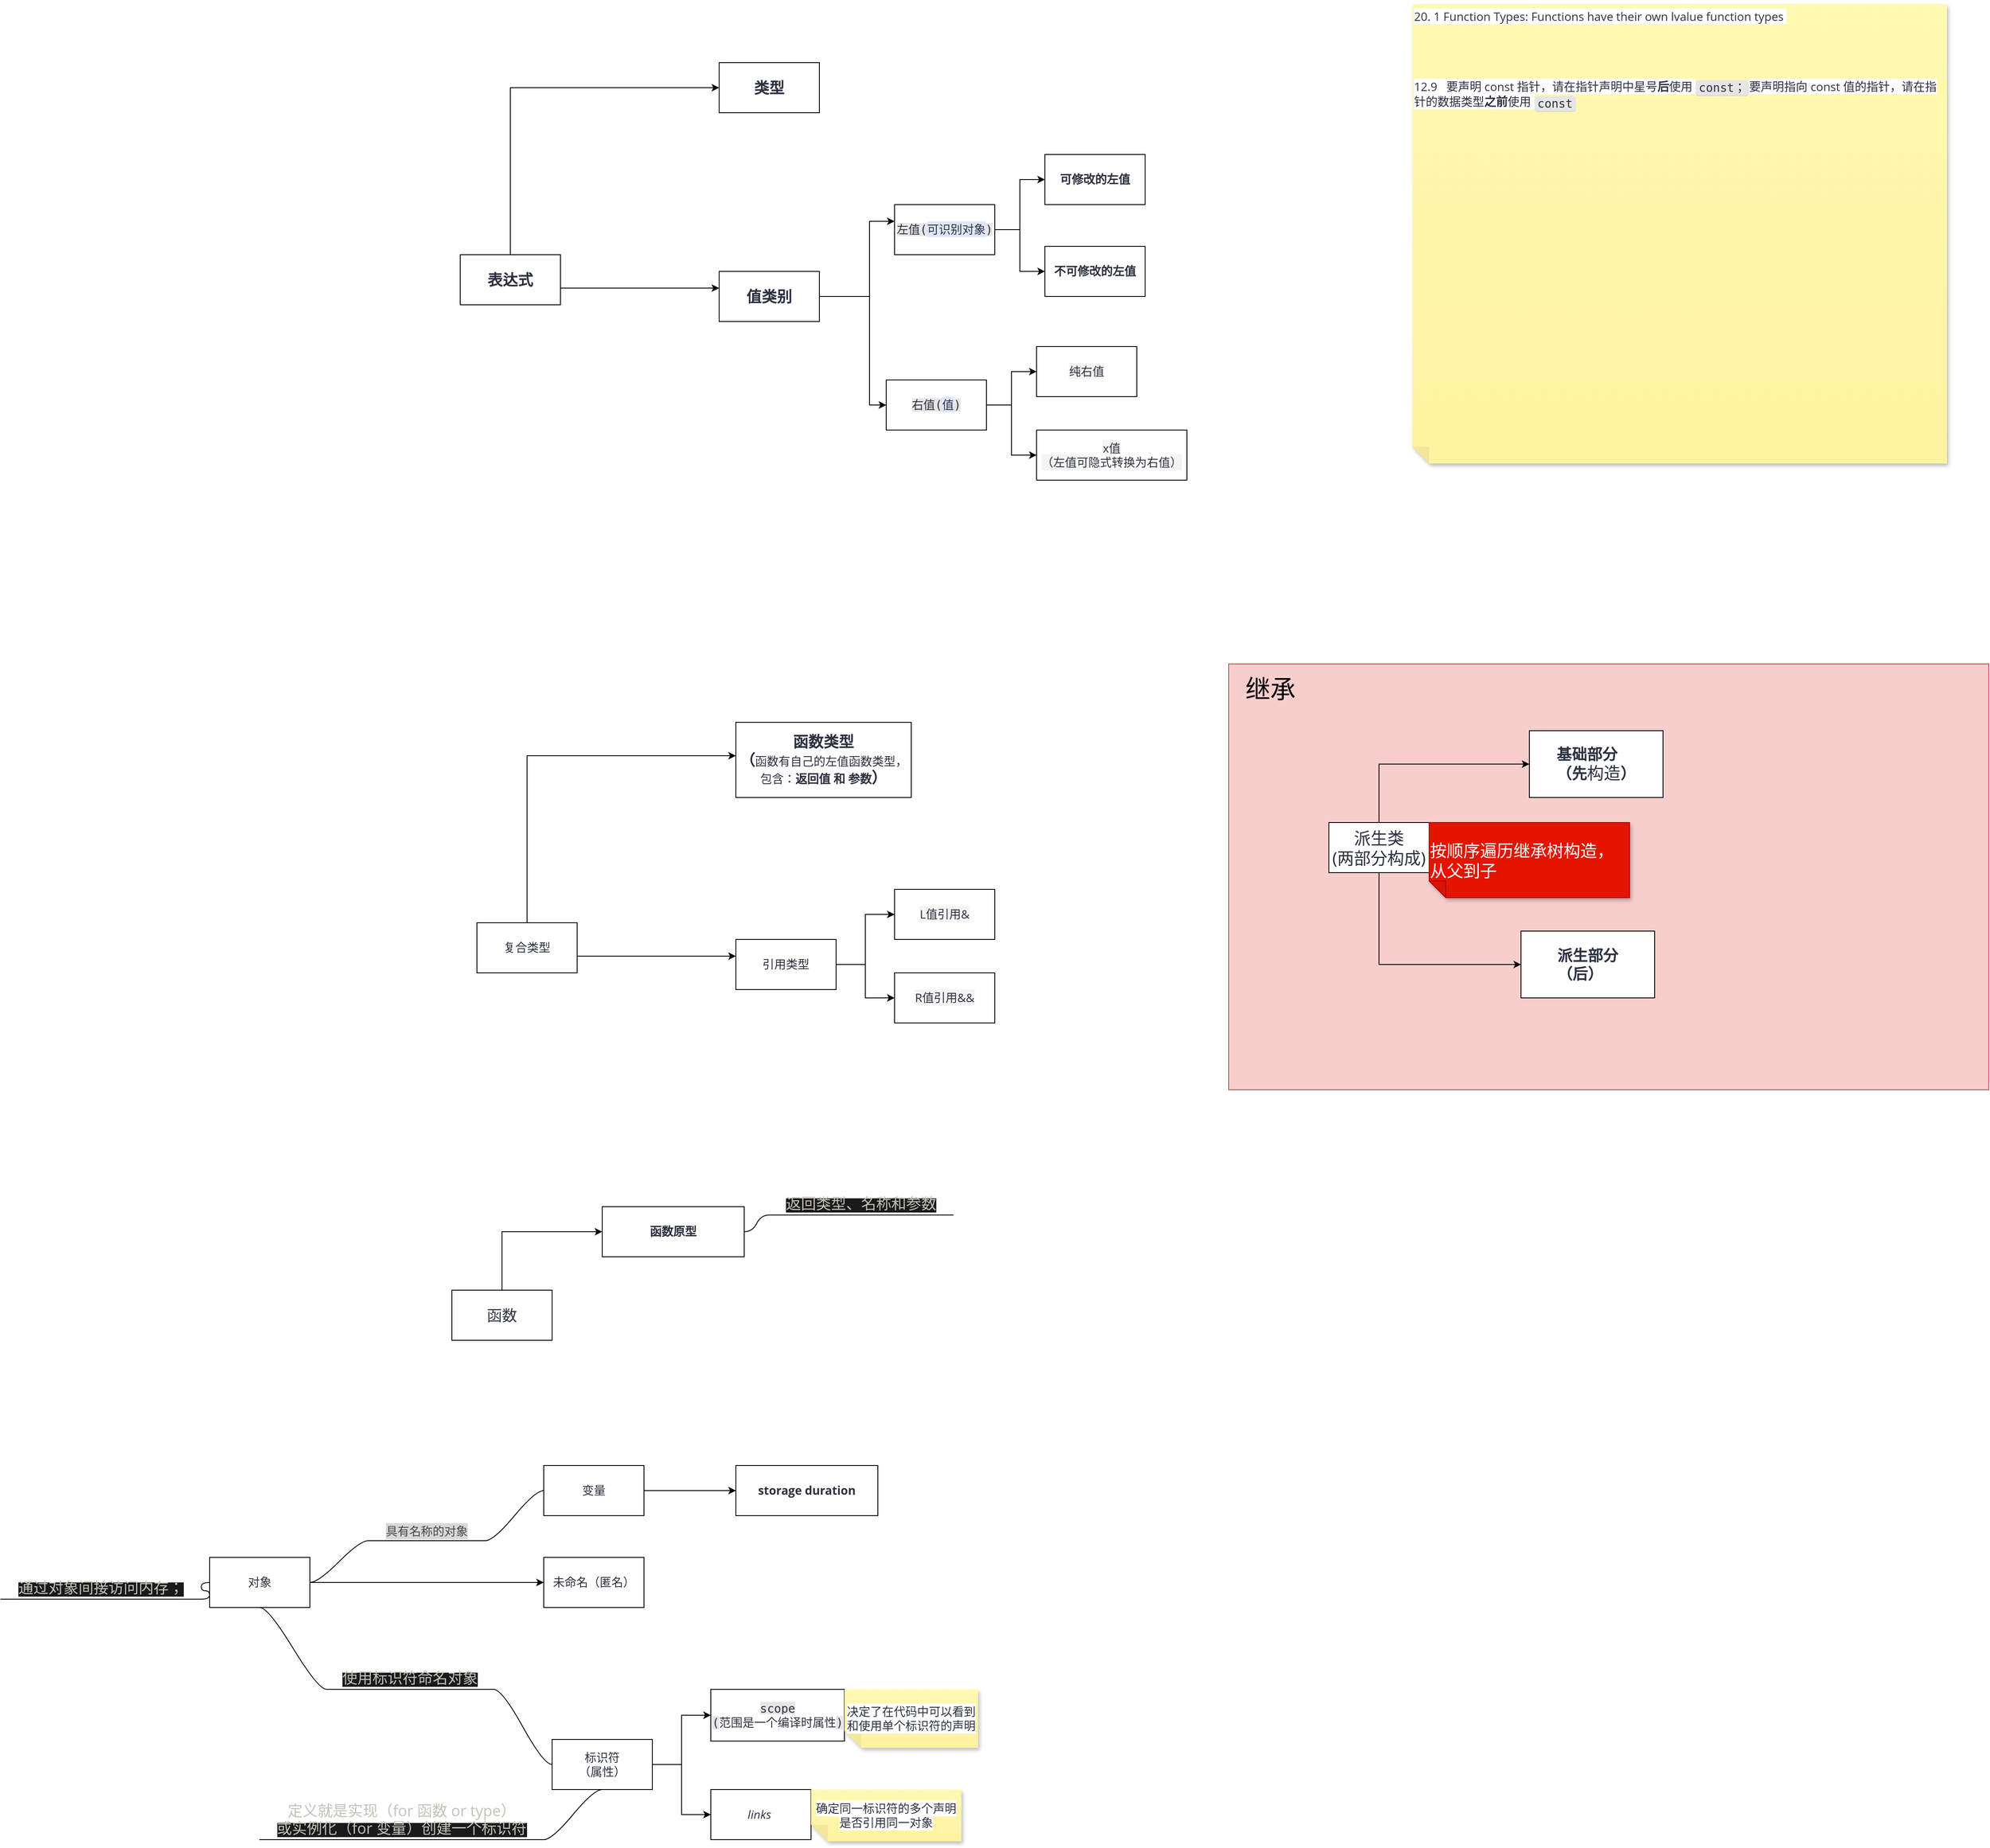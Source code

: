 <mxfile version="26.0.4">
  <diagram name="第 1 页" id="zCJwgfAlIP9obnGPYDEz">
    <mxGraphModel dx="2514" dy="878" grid="1" gridSize="10" guides="1" tooltips="1" connect="1" arrows="1" fold="1" page="1" pageScale="1" pageWidth="827" pageHeight="1169" math="0" shadow="0">
      <root>
        <mxCell id="0" />
        <mxCell id="1" parent="0" />
        <mxCell id="-jIWmPzofc5P5sN-8sY--10" value="" style="whiteSpace=wrap;html=1;fillColor=#f8cecc;strokeColor=#b85450;" parent="1" vertex="1">
          <mxGeometry x="1040" y="950" width="910" height="510" as="geometry" />
        </mxCell>
        <mxCell id="oGX236ngwEXMZTwFb6us-2" style="edgeStyle=orthogonalEdgeStyle;rounded=0;orthogonalLoop=1;jettySize=auto;html=1;" parent="1" source="oGX236ngwEXMZTwFb6us-1" target="oGX236ngwEXMZTwFb6us-4" edge="1">
          <mxGeometry relative="1" as="geometry">
            <mxPoint x="480" y="230" as="targetPoint" />
            <Array as="points">
              <mxPoint x="180" y="260" />
            </Array>
          </mxGeometry>
        </mxCell>
        <mxCell id="oGX236ngwEXMZTwFb6us-3" style="edgeStyle=orthogonalEdgeStyle;rounded=0;orthogonalLoop=1;jettySize=auto;html=1;" parent="1" source="oGX236ngwEXMZTwFb6us-1" target="oGX236ngwEXMZTwFb6us-5" edge="1">
          <mxGeometry relative="1" as="geometry">
            <mxPoint x="480" y="300" as="targetPoint" />
            <Array as="points">
              <mxPoint x="300" y="500" />
              <mxPoint x="300" y="500" />
            </Array>
          </mxGeometry>
        </mxCell>
        <mxCell id="oGX236ngwEXMZTwFb6us-1" value="&lt;span style=&quot;color: rgb(45, 49, 64); font-family: &amp;quot;Open Sans&amp;quot;; font-size: 18px; font-weight: 700; letter-spacing: 0.25px; text-align: start; background-color: rgb(255, 255, 255);&quot;&gt;表达式&lt;/span&gt;" style="rounded=0;whiteSpace=wrap;html=1;" parent="1" vertex="1">
          <mxGeometry x="120" y="460" width="120" height="60" as="geometry" />
        </mxCell>
        <mxCell id="oGX236ngwEXMZTwFb6us-4" value="&lt;span style=&quot;color: rgb(45, 49, 64); font-family: &amp;quot;Open Sans&amp;quot;; font-size: 18px; font-weight: 700; letter-spacing: 0.25px; text-align: start; background-color: rgb(255, 255, 255);&quot;&gt;类型&lt;/span&gt;" style="rounded=0;whiteSpace=wrap;html=1;" parent="1" vertex="1">
          <mxGeometry x="430" y="230" width="120" height="60" as="geometry" />
        </mxCell>
        <mxCell id="oGX236ngwEXMZTwFb6us-7" value="" style="edgeStyle=orthogonalEdgeStyle;rounded=0;orthogonalLoop=1;jettySize=auto;html=1;" parent="1" source="oGX236ngwEXMZTwFb6us-5" target="oGX236ngwEXMZTwFb6us-6" edge="1">
          <mxGeometry relative="1" as="geometry">
            <Array as="points">
              <mxPoint x="610" y="510" />
              <mxPoint x="610" y="420" />
            </Array>
          </mxGeometry>
        </mxCell>
        <mxCell id="oGX236ngwEXMZTwFb6us-9" value="" style="edgeStyle=orthogonalEdgeStyle;rounded=0;orthogonalLoop=1;jettySize=auto;html=1;" parent="1" source="oGX236ngwEXMZTwFb6us-5" target="oGX236ngwEXMZTwFb6us-8" edge="1">
          <mxGeometry relative="1" as="geometry">
            <Array as="points">
              <mxPoint x="610" y="510" />
              <mxPoint x="610" y="640" />
            </Array>
          </mxGeometry>
        </mxCell>
        <mxCell id="oGX236ngwEXMZTwFb6us-5" value="&lt;span style=&quot;color: rgb(45, 49, 64); font-family: &amp;quot;Open Sans&amp;quot;; font-size: 18px; font-weight: 700; letter-spacing: 0.25px; text-align: start; background-color: rgb(255, 255, 255);&quot;&gt;值类别&lt;/span&gt;" style="rounded=0;whiteSpace=wrap;html=1;" parent="1" vertex="1">
          <mxGeometry x="430" y="480" width="120" height="60" as="geometry" />
        </mxCell>
        <mxCell id="oGX236ngwEXMZTwFb6us-11" value="" style="edgeStyle=orthogonalEdgeStyle;rounded=0;orthogonalLoop=1;jettySize=auto;html=1;" parent="1" source="oGX236ngwEXMZTwFb6us-6" target="oGX236ngwEXMZTwFb6us-10" edge="1">
          <mxGeometry relative="1" as="geometry" />
        </mxCell>
        <mxCell id="oGX236ngwEXMZTwFb6us-13" value="" style="edgeStyle=orthogonalEdgeStyle;rounded=0;orthogonalLoop=1;jettySize=auto;html=1;" parent="1" source="oGX236ngwEXMZTwFb6us-6" target="oGX236ngwEXMZTwFb6us-12" edge="1">
          <mxGeometry relative="1" as="geometry" />
        </mxCell>
        <mxCell id="oGX236ngwEXMZTwFb6us-6" value="&lt;span style=&quot;color: rgb(45, 49, 64); font-family: Monaco, Consolas, &amp;quot;Andale Mono&amp;quot;, &amp;quot;DejaVu Sans Mono&amp;quot;, monospace; font-size: 14px; text-align: start; background-color: rgb(230, 230, 230);&quot;&gt;左值(&lt;/span&gt;&lt;span style=&quot;color: rgb(45, 49, 64); font-family: &amp;quot;Open Sans&amp;quot;; font-size: 14px; text-align: start; background-color: rgb(223, 231, 255);&quot;&gt;可识别对象&lt;/span&gt;&lt;span style=&quot;color: rgb(45, 49, 64); font-family: Monaco, Consolas, &amp;quot;Andale Mono&amp;quot;, &amp;quot;DejaVu Sans Mono&amp;quot;, monospace; font-size: 14px; text-align: start; background-color: rgb(230, 230, 230);&quot;&gt;)&lt;/span&gt;" style="rounded=0;whiteSpace=wrap;html=1;" parent="1" vertex="1">
          <mxGeometry x="640" y="400" width="120" height="60" as="geometry" />
        </mxCell>
        <mxCell id="oGX236ngwEXMZTwFb6us-15" value="" style="edgeStyle=orthogonalEdgeStyle;rounded=0;orthogonalLoop=1;jettySize=auto;html=1;" parent="1" source="oGX236ngwEXMZTwFb6us-8" target="oGX236ngwEXMZTwFb6us-14" edge="1">
          <mxGeometry relative="1" as="geometry" />
        </mxCell>
        <mxCell id="oGX236ngwEXMZTwFb6us-17" value="" style="edgeStyle=orthogonalEdgeStyle;rounded=0;orthogonalLoop=1;jettySize=auto;html=1;" parent="1" source="oGX236ngwEXMZTwFb6us-8" target="oGX236ngwEXMZTwFb6us-16" edge="1">
          <mxGeometry relative="1" as="geometry" />
        </mxCell>
        <mxCell id="oGX236ngwEXMZTwFb6us-8" value="&lt;span style=&quot;color: rgb(45, 49, 64); font-family: Monaco, Consolas, &amp;quot;Andale Mono&amp;quot;, &amp;quot;DejaVu Sans Mono&amp;quot;, monospace; font-size: 14px; text-align: start; background-color: rgb(230, 230, 230);&quot;&gt;右值(&lt;/span&gt;&lt;span style=&quot;color: rgb(45, 49, 64); font-family: &amp;quot;Open Sans&amp;quot;; font-size: 14px; text-align: start; background-color: rgb(223, 231, 255);&quot;&gt;值&lt;/span&gt;&lt;span style=&quot;color: rgb(45, 49, 64); font-family: Monaco, Consolas, &amp;quot;Andale Mono&amp;quot;, &amp;quot;DejaVu Sans Mono&amp;quot;, monospace; font-size: 14px; text-align: start; background-color: rgb(230, 230, 230);&quot;&gt;)&lt;/span&gt;" style="rounded=0;whiteSpace=wrap;html=1;" parent="1" vertex="1">
          <mxGeometry x="630" y="610" width="120" height="60" as="geometry" />
        </mxCell>
        <mxCell id="oGX236ngwEXMZTwFb6us-10" value="&lt;strong style=&quot;box-sizing: inherit; margin: 0px; padding: 0px; border: 0px; font-variant-numeric: inherit; font-variant-east-asian: inherit; font-variant-alternates: inherit; font-variant-position: inherit; font-stretch: inherit; font-size: 14px; line-height: inherit; font-family: &amp;quot;Open Sans&amp;quot;; font-optical-sizing: inherit; font-size-adjust: inherit; font-kerning: inherit; font-feature-settings: inherit; font-variation-settings: inherit; color: rgb(45, 49, 64); text-align: start; background-color: rgb(255, 255, 255);&quot; data-immersive-translate-walked=&quot;97a51d90-85dc-41e9-87ce-aa57213af31a&quot;&gt;可修改的左值&lt;/strong&gt;" style="rounded=0;whiteSpace=wrap;html=1;" parent="1" vertex="1">
          <mxGeometry x="820" y="340" width="120" height="60" as="geometry" />
        </mxCell>
        <mxCell id="oGX236ngwEXMZTwFb6us-12" value="&lt;strong style=&quot;box-sizing: inherit; margin: 0px; padding: 0px; border: 0px; font-variant-numeric: inherit; font-variant-east-asian: inherit; font-variant-alternates: inherit; font-variant-position: inherit; font-stretch: inherit; font-size: 14px; line-height: inherit; font-family: &amp;quot;Open Sans&amp;quot;; font-optical-sizing: inherit; font-size-adjust: inherit; font-kerning: inherit; font-feature-settings: inherit; font-variation-settings: inherit; color: rgb(45, 49, 64); text-align: start; background-color: rgb(255, 255, 255);&quot; data-immersive-translate-walked=&quot;97a51d90-85dc-41e9-87ce-aa57213af31a&quot;&gt;不可修改的左值&lt;/strong&gt;" style="rounded=0;whiteSpace=wrap;html=1;" parent="1" vertex="1">
          <mxGeometry x="820" y="450" width="120" height="60" as="geometry" />
        </mxCell>
        <mxCell id="oGX236ngwEXMZTwFb6us-14" value="&lt;span style=&quot;color: rgb(45, 49, 64); font-family: &amp;quot;Open Sans&amp;quot;; font-size: 14px; text-align: start; background-color: rgb(244, 244, 244);&quot;&gt;纯右值&lt;/span&gt;" style="rounded=0;whiteSpace=wrap;html=1;" parent="1" vertex="1">
          <mxGeometry x="810" y="570" width="120" height="60" as="geometry" />
        </mxCell>
        <mxCell id="oGX236ngwEXMZTwFb6us-16" value="&lt;span style=&quot;color: rgb(45, 49, 64); font-family: &amp;quot;Open Sans&amp;quot;; font-size: 14px; text-align: start; background-color: rgb(244, 244, 244);&quot;&gt;x值&lt;/span&gt;&lt;div&gt;&lt;span style=&quot;color: rgb(45, 49, 64); font-family: &amp;quot;Open Sans&amp;quot;; font-size: 14px; text-align: start; background-color: rgb(244, 244, 244);&quot;&gt;（左值可&lt;/span&gt;&lt;span style=&quot;background-color: rgb(255, 255, 255); color: rgb(45, 49, 64); font-family: &amp;quot;Open Sans&amp;quot;; font-size: 14px; text-align: start;&quot;&gt;隐式转换为右值&lt;/span&gt;&lt;span style=&quot;background-color: rgb(244, 244, 244); color: rgb(45, 49, 64); font-family: &amp;quot;Open Sans&amp;quot;; font-size: 14px; text-align: start;&quot;&gt;）&lt;/span&gt;&lt;/div&gt;" style="rounded=0;whiteSpace=wrap;html=1;" parent="1" vertex="1">
          <mxGeometry x="810" y="670" width="180" height="60" as="geometry" />
        </mxCell>
        <mxCell id="rQ7jleubQa4jrmGbAYu6-3" value="&lt;font face=&quot;Open Sans&quot; color=&quot;#2d3140&quot;&gt;&lt;span style=&quot;font-size: 14px; background-color: rgb(255, 255, 255);&quot;&gt;20. 1 Function Types: Functions have their own lvalue function types&amp;nbsp;&lt;br&gt;&lt;br&gt;&lt;br&gt;&lt;br&gt;&lt;br&gt;12.9&amp;nbsp; &amp;nbsp;&lt;/span&gt;&lt;/font&gt;&lt;span style=&quot;color: rgb(45, 49, 64); font-family: &amp;quot;Open Sans&amp;quot;; font-size: 14px; background-color: rgb(255, 255, 255);&quot;&gt;要声明 const 指针，请在指针声明中星号&lt;b&gt;后&lt;/b&gt;使用&amp;nbsp;&lt;/span&gt;&lt;code style=&quot;box-sizing: inherit; margin: 0px; padding: 1px 4px; border: 0px; font-variant-numeric: inherit; font-variant-east-asian: inherit; font-variant-alternates: inherit; font-variant-position: inherit; font-stretch: inherit; font-size: 14px; line-height: inherit; font-family: Monaco, Consolas, &amp;quot;Andale Mono&amp;quot;, &amp;quot;DejaVu Sans Mono&amp;quot;, monospace; font-optical-sizing: inherit; font-size-adjust: inherit; font-kerning: inherit; font-feature-settings: inherit; font-variation-settings: inherit; overflow: auto; vertical-align: middle; background-color: rgb(230, 230, 230); border-radius: 4px; box-shadow: rgb(212, 212, 212) 0px 1px; color: rgb(45, 49, 64);&quot; data-immersive-translate-walked=&quot;1f2cb60a-0e9e-448f-9b1c-8a35acca966f&quot;&gt;const；&lt;/code&gt;&lt;span style=&quot;color: rgb(45, 49, 64); font-family: &amp;quot;Open Sans&amp;quot;; font-size: 14px; background-color: rgb(255, 255, 255);&quot;&gt;要声明指向 const 值的指针，请在指针的数据类型&lt;b&gt;之前&lt;/b&gt;使用&amp;nbsp;&lt;/span&gt;&lt;code style=&quot;box-sizing: inherit; margin: 0px; padding: 1px 4px; border: 0px; font-variant-numeric: inherit; font-variant-east-asian: inherit; font-variant-alternates: inherit; font-variant-position: inherit; font-stretch: inherit; font-size: 14px; line-height: inherit; font-family: Monaco, Consolas, &amp;quot;Andale Mono&amp;quot;, &amp;quot;DejaVu Sans Mono&amp;quot;, monospace; font-optical-sizing: inherit; font-size-adjust: inherit; font-kerning: inherit; font-feature-settings: inherit; font-variation-settings: inherit; overflow: auto; vertical-align: middle; background-color: rgb(230, 230, 230); border-radius: 4px; box-shadow: rgb(212, 212, 212) 0px 1px; color: rgb(45, 49, 64);&quot; data-immersive-translate-walked=&quot;1f2cb60a-0e9e-448f-9b1c-8a35acca966f&quot;&gt;const&lt;/code&gt;" style="shape=note;whiteSpace=wrap;html=1;backgroundOutline=1;fontColor=#000000;darkOpacity=0.05;fillColor=#FFF9B2;strokeColor=none;fillStyle=solid;direction=west;gradientDirection=north;gradientColor=#FFF2A1;shadow=1;size=20;pointerEvents=1;align=left;horizontal=1;verticalAlign=top;" parent="1" vertex="1">
          <mxGeometry x="1260" y="160" width="640" height="550" as="geometry" />
        </mxCell>
        <mxCell id="rQ7jleubQa4jrmGbAYu6-4" style="edgeStyle=orthogonalEdgeStyle;rounded=0;orthogonalLoop=1;jettySize=auto;html=1;" parent="1" source="rQ7jleubQa4jrmGbAYu6-6" target="rQ7jleubQa4jrmGbAYu6-7" edge="1">
          <mxGeometry relative="1" as="geometry">
            <mxPoint x="500" y="1030" as="targetPoint" />
            <Array as="points">
              <mxPoint x="200" y="1060" />
            </Array>
          </mxGeometry>
        </mxCell>
        <mxCell id="rQ7jleubQa4jrmGbAYu6-5" style="edgeStyle=orthogonalEdgeStyle;rounded=0;orthogonalLoop=1;jettySize=auto;html=1;" parent="1" source="rQ7jleubQa4jrmGbAYu6-6" target="rQ7jleubQa4jrmGbAYu6-10" edge="1">
          <mxGeometry relative="1" as="geometry">
            <mxPoint x="500" y="1100" as="targetPoint" />
            <Array as="points">
              <mxPoint x="320" y="1300" />
              <mxPoint x="320" y="1300" />
            </Array>
          </mxGeometry>
        </mxCell>
        <mxCell id="rQ7jleubQa4jrmGbAYu6-6" value="&lt;span style=&quot;color: rgb(45, 49, 64); font-family: &amp;quot;Open Sans&amp;quot;; font-size: 14px; text-align: start; background-color: rgb(255, 255, 255);&quot;&gt;复合类型&lt;/span&gt;" style="rounded=0;whiteSpace=wrap;html=1;" parent="1" vertex="1">
          <mxGeometry x="140" y="1260" width="120" height="60" as="geometry" />
        </mxCell>
        <mxCell id="rQ7jleubQa4jrmGbAYu6-7" value="&lt;span style=&quot;color: rgb(45, 49, 64); font-family: &amp;quot;Open Sans&amp;quot;; font-size: 18px; font-weight: 700; letter-spacing: 0.25px; text-align: start; background-color: rgb(255, 255, 255);&quot;&gt;函数类型&lt;/span&gt;&lt;div&gt;&lt;span style=&quot;color: rgb(45, 49, 64); font-family: &amp;quot;Open Sans&amp;quot;; font-size: 18px; font-weight: 700; letter-spacing: 0.25px; text-align: start; background-color: rgb(255, 255, 255);&quot;&gt;（&lt;/span&gt;&lt;span style=&quot;background-color: rgb(255, 255, 255); color: rgb(45, 49, 64); font-family: &amp;quot;Open Sans&amp;quot;; font-size: 14px; text-align: start;&quot;&gt;函数有自己的左值函数类型，包含：&lt;b&gt;返回值 和 参数&lt;/b&gt;&lt;/span&gt;&lt;span style=&quot;background-color: rgb(255, 255, 255); color: rgb(45, 49, 64); font-family: &amp;quot;Open Sans&amp;quot;; font-size: 18px; font-weight: 700; letter-spacing: 0.25px; text-align: start;&quot;&gt;）&lt;/span&gt;&lt;/div&gt;" style="rounded=0;whiteSpace=wrap;html=1;" parent="1" vertex="1">
          <mxGeometry x="450" y="1020" width="210" height="90" as="geometry" />
        </mxCell>
        <mxCell id="rQ7jleubQa4jrmGbAYu6-27" style="edgeStyle=orthogonalEdgeStyle;rounded=0;orthogonalLoop=1;jettySize=auto;html=1;" parent="1" source="rQ7jleubQa4jrmGbAYu6-10" target="rQ7jleubQa4jrmGbAYu6-24" edge="1">
          <mxGeometry relative="1" as="geometry" />
        </mxCell>
        <mxCell id="rQ7jleubQa4jrmGbAYu6-28" style="edgeStyle=orthogonalEdgeStyle;rounded=0;orthogonalLoop=1;jettySize=auto;html=1;" parent="1" source="rQ7jleubQa4jrmGbAYu6-10" target="rQ7jleubQa4jrmGbAYu6-26" edge="1">
          <mxGeometry relative="1" as="geometry" />
        </mxCell>
        <mxCell id="rQ7jleubQa4jrmGbAYu6-10" value="&lt;span style=&quot;color: rgb(45, 49, 64); font-family: &amp;quot;Open Sans&amp;quot;; font-size: 14px; text-align: left; background-color: rgb(255, 255, 255);&quot;&gt;引用类型&lt;/span&gt;" style="rounded=0;whiteSpace=wrap;html=1;" parent="1" vertex="1">
          <mxGeometry x="450" y="1280" width="120" height="60" as="geometry" />
        </mxCell>
        <mxCell id="rQ7jleubQa4jrmGbAYu6-24" value="&lt;span style=&quot;color: rgb(45, 49, 64); font-family: &amp;quot;Open Sans&amp;quot;; font-size: 14px; text-align: start; background-color: rgb(244, 244, 244);&quot;&gt;L值引用&amp;amp;&lt;/span&gt;" style="rounded=0;whiteSpace=wrap;html=1;" parent="1" vertex="1">
          <mxGeometry x="640" y="1220" width="120" height="60" as="geometry" />
        </mxCell>
        <mxCell id="rQ7jleubQa4jrmGbAYu6-26" value="&lt;span style=&quot;color: rgb(45, 49, 64); font-family: &amp;quot;Open Sans&amp;quot;; font-size: 14px; text-align: start; background-color: rgb(244, 244, 244);&quot;&gt;R值引用&amp;amp;&amp;amp;&lt;/span&gt;" style="rounded=0;whiteSpace=wrap;html=1;" parent="1" vertex="1">
          <mxGeometry x="640" y="1320" width="120" height="60" as="geometry" />
        </mxCell>
        <mxCell id="fvUucBqJdOx6glTmMbDe-1" style="edgeStyle=orthogonalEdgeStyle;rounded=0;orthogonalLoop=1;jettySize=auto;html=1;" parent="1" source="fvUucBqJdOx6glTmMbDe-3" target="fvUucBqJdOx6glTmMbDe-4" edge="1">
          <mxGeometry relative="1" as="geometry">
            <mxPoint x="634" y="1790" as="targetPoint" />
            <Array as="points">
              <mxPoint x="334" y="1950" />
              <mxPoint x="479" y="1950" />
            </Array>
          </mxGeometry>
        </mxCell>
        <mxCell id="fvUucBqJdOx6glTmMbDe-3" value="&lt;span style=&quot;color: rgb(45, 49, 64); font-family: &amp;quot;Open Sans&amp;quot;; font-size: 14px; text-align: start; background-color: rgb(255, 255, 255);&quot;&gt;变量&lt;/span&gt;" style="rounded=0;whiteSpace=wrap;html=1;" parent="1" vertex="1">
          <mxGeometry x="220" y="1910" width="120" height="60" as="geometry" />
        </mxCell>
        <mxCell id="fvUucBqJdOx6glTmMbDe-4" value="&lt;strong style=&quot;box-sizing: inherit; margin: 0px; padding: 0px; border: 0px; font-variant-numeric: inherit; font-variant-east-asian: inherit; font-variant-alternates: inherit; font-variant-position: inherit; font-variant-emoji: inherit; font-stretch: inherit; font-size: 14px; line-height: inherit; font-family: &amp;quot;Open Sans&amp;quot;; font-optical-sizing: inherit; font-size-adjust: inherit; font-kerning: inherit; font-feature-settings: inherit; font-variation-settings: inherit; color: rgb(45, 49, 64); text-align: start; background-color: rgb(255, 255, 255);&quot; data-immersive-translate-walked=&quot;6afb6334-6282-4ce6-894a-930fbfaf0ec0&quot;&gt;storage duration&lt;/strong&gt;" style="rounded=0;whiteSpace=wrap;html=1;" parent="1" vertex="1">
          <mxGeometry x="450" y="1910" width="170" height="60" as="geometry" />
        </mxCell>
        <mxCell id="fvUucBqJdOx6glTmMbDe-5" style="edgeStyle=orthogonalEdgeStyle;rounded=0;orthogonalLoop=1;jettySize=auto;html=1;" parent="1" source="fvUucBqJdOx6glTmMbDe-7" target="fvUucBqJdOx6glTmMbDe-8" edge="1">
          <mxGeometry relative="1" as="geometry" />
        </mxCell>
        <mxCell id="fvUucBqJdOx6glTmMbDe-6" style="edgeStyle=orthogonalEdgeStyle;rounded=0;orthogonalLoop=1;jettySize=auto;html=1;" parent="1" source="fvUucBqJdOx6glTmMbDe-7" target="fvUucBqJdOx6glTmMbDe-9" edge="1">
          <mxGeometry relative="1" as="geometry" />
        </mxCell>
        <mxCell id="fvUucBqJdOx6glTmMbDe-7" value="&lt;span style=&quot;color: rgb(45, 49, 64); font-family: &amp;quot;Open Sans&amp;quot;; font-size: 14px; text-align: left; background-color: rgb(255, 255, 255);&quot;&gt;标识符&lt;br&gt;（属性）&lt;/span&gt;" style="rounded=0;whiteSpace=wrap;html=1;" parent="1" vertex="1">
          <mxGeometry x="230" y="2238" width="120" height="60" as="geometry" />
        </mxCell>
        <mxCell id="fvUucBqJdOx6glTmMbDe-8" value="&lt;span style=&quot;color: rgb(45, 49, 64); font-family: Monaco, Consolas, &amp;quot;Andale Mono&amp;quot;, &amp;quot;DejaVu Sans Mono&amp;quot;, monospace; font-size: 14px; text-align: start; background-color: rgb(230, 230, 230);&quot;&gt;scope&lt;br&gt;(&lt;/span&gt;&lt;span style=&quot;color: rgb(45, 49, 64); font-family: &amp;quot;Open Sans&amp;quot;; font-size: 14px; text-align: start; background-color: rgb(255, 255, 255);&quot;&gt;范围是一个编译时属性&lt;/span&gt;&lt;span style=&quot;color: rgb(45, 49, 64); font-family: Monaco, Consolas, &amp;quot;Andale Mono&amp;quot;, &amp;quot;DejaVu Sans Mono&amp;quot;, monospace; font-size: 14px; text-align: start; background-color: rgb(230, 230, 230);&quot;&gt;)&lt;/span&gt;" style="rounded=0;whiteSpace=wrap;html=1;" parent="1" vertex="1">
          <mxGeometry x="420" y="2178" width="160" height="62" as="geometry" />
        </mxCell>
        <mxCell id="fvUucBqJdOx6glTmMbDe-9" value="&lt;em style=&quot;box-sizing: inherit; margin: 0px; padding: 0px; border: 0px; font-variant-numeric: inherit; font-variant-east-asian: inherit; font-variant-alternates: inherit; font-variant-position: inherit; font-variant-emoji: inherit; font-stretch: inherit; font-size: 14px; line-height: inherit; font-family: &amp;quot;Open Sans&amp;quot;; font-optical-sizing: inherit; font-size-adjust: inherit; font-kerning: inherit; font-feature-settings: inherit; font-variation-settings: inherit; color: rgb(45, 49, 64); text-align: start; background-color: rgb(255, 255, 255);&quot; data-immersive-translate-walked=&quot;6afb6334-6282-4ce6-894a-930fbfaf0ec0&quot;&gt;links&amp;nbsp;&lt;/em&gt;" style="rounded=0;whiteSpace=wrap;html=1;" parent="1" vertex="1">
          <mxGeometry x="420" y="2298" width="120" height="60" as="geometry" />
        </mxCell>
        <mxCell id="fvUucBqJdOx6glTmMbDe-10" value="&lt;span style=&quot;color: rgb(45, 49, 64); font-family: &amp;quot;Open Sans&amp;quot;; font-size: 14px; text-align: start; background-color: rgb(255, 255, 255);&quot;&gt;决定了在代码中可以看到和使用单个标识符的声明&lt;/span&gt;" style="shape=note;whiteSpace=wrap;html=1;backgroundOutline=1;fontColor=#000000;darkOpacity=0.05;fillColor=#FFF9B2;strokeColor=none;fillStyle=solid;direction=west;gradientDirection=north;gradientColor=#FFF2A1;shadow=1;size=20;pointerEvents=1;" parent="1" vertex="1">
          <mxGeometry x="580" y="2178" width="160" height="70" as="geometry" />
        </mxCell>
        <mxCell id="fvUucBqJdOx6glTmMbDe-11" value="&lt;span style=&quot;color: rgb(45, 49, 64); font-family: &amp;quot;Open Sans&amp;quot;; font-size: 14px; text-align: start; background-color: rgb(255, 255, 255);&quot;&gt;确定同一标识符的多个声明是否引用同一对象&lt;/span&gt;" style="shape=note;whiteSpace=wrap;html=1;backgroundOutline=1;fontColor=#000000;darkOpacity=0.05;fillColor=#FFF9B2;strokeColor=none;fillStyle=solid;direction=west;gradientDirection=north;gradientColor=#FFF2A1;shadow=1;size=20;pointerEvents=1;" parent="1" vertex="1">
          <mxGeometry x="540" y="2298" width="180" height="62" as="geometry" />
        </mxCell>
        <mxCell id="-jIWmPzofc5P5sN-8sY--1" style="edgeStyle=orthogonalEdgeStyle;rounded=0;orthogonalLoop=1;jettySize=auto;html=1;" parent="1" source="-jIWmPzofc5P5sN-8sY--3" target="-jIWmPzofc5P5sN-8sY--4" edge="1">
          <mxGeometry relative="1" as="geometry">
            <mxPoint x="1520" y="1040" as="targetPoint" />
            <Array as="points">
              <mxPoint x="1220" y="1070" />
            </Array>
          </mxGeometry>
        </mxCell>
        <mxCell id="-jIWmPzofc5P5sN-8sY--2" style="edgeStyle=orthogonalEdgeStyle;rounded=0;orthogonalLoop=1;jettySize=auto;html=1;" parent="1" source="-jIWmPzofc5P5sN-8sY--3" target="-jIWmPzofc5P5sN-8sY--12" edge="1">
          <mxGeometry relative="1" as="geometry">
            <mxPoint x="1420" y="1310" as="targetPoint" />
            <Array as="points">
              <mxPoint x="1220" y="1310" />
            </Array>
          </mxGeometry>
        </mxCell>
        <mxCell id="-jIWmPzofc5P5sN-8sY--3" value="&lt;span style=&quot;color: rgb(45, 49, 64); font-family: &amp;quot;Open Sans&amp;quot;; text-align: start; background-color: rgb(255, 255, 255);&quot;&gt;&lt;font style=&quot;font-size: 20px;&quot;&gt;派生类&lt;/font&gt;&lt;/span&gt;&lt;div&gt;&lt;span style=&quot;color: rgb(45, 49, 64); font-family: &amp;quot;Open Sans&amp;quot;; text-align: start; background-color: rgb(255, 255, 255);&quot;&gt;&lt;font style=&quot;font-size: 20px;&quot;&gt;(两部分构成)&lt;/font&gt;&lt;/span&gt;&lt;/div&gt;" style="rounded=0;whiteSpace=wrap;html=1;" parent="1" vertex="1">
          <mxGeometry x="1160" y="1140" width="120" height="60" as="geometry" />
        </mxCell>
        <mxCell id="-jIWmPzofc5P5sN-8sY--4" value="&lt;div style=&quot;text-align: start;&quot;&gt;&lt;font face=&quot;Open Sans&quot; color=&quot;#2d3140&quot;&gt;&lt;span style=&quot;font-size: 18px; letter-spacing: 0.25px; background-color: rgb(255, 255, 255);&quot;&gt;&lt;b&gt;基础部分&lt;/b&gt;&lt;/span&gt;&lt;/font&gt;&lt;/div&gt;&lt;div style=&quot;text-align: start;&quot;&gt;&lt;font face=&quot;Open Sans&quot; color=&quot;#2d3140&quot;&gt;&lt;span style=&quot;font-size: 18px; letter-spacing: 0.25px; background-color: rgb(255, 255, 255);&quot;&gt;&lt;b&gt;（先&lt;/b&gt;&lt;/span&gt;&lt;/font&gt;&lt;span style=&quot;background-color: rgb(255, 255, 255); color: rgb(45, 49, 64); font-family: &amp;quot;Open Sans&amp;quot;;&quot;&gt;&lt;font style=&quot;font-size: 20px;&quot;&gt;构造&lt;/font&gt;&lt;/span&gt;&lt;b style=&quot;font-size: 18px; letter-spacing: 0.25px; color: rgb(45, 49, 64); font-family: &amp;quot;Open Sans&amp;quot;;&quot;&gt;）&lt;/b&gt;&lt;/div&gt;" style="rounded=0;whiteSpace=wrap;html=1;" parent="1" vertex="1">
          <mxGeometry x="1400" y="1030" width="160" height="80" as="geometry" />
        </mxCell>
        <mxCell id="-jIWmPzofc5P5sN-8sY--11" value="&lt;font style=&quot;font-size: 30px;&quot;&gt;继承&lt;/font&gt;" style="text;strokeColor=none;align=center;fillColor=none;html=1;verticalAlign=middle;whiteSpace=wrap;rounded=0;" parent="1" vertex="1">
          <mxGeometry x="1040" y="950" width="100" height="60" as="geometry" />
        </mxCell>
        <mxCell id="-jIWmPzofc5P5sN-8sY--12" value="&lt;div style=&quot;text-align: start;&quot;&gt;&lt;font face=&quot;Open Sans&quot; color=&quot;#2d3140&quot;&gt;&lt;span style=&quot;font-size: 18px; letter-spacing: 0.25px; background-color: rgb(255, 255, 255);&quot;&gt;&lt;b&gt;派生部分&lt;/b&gt;&lt;/span&gt;&lt;/font&gt;&lt;/div&gt;&lt;div style=&quot;text-align: start;&quot;&gt;&lt;font face=&quot;Open Sans&quot; color=&quot;#2d3140&quot;&gt;&lt;span style=&quot;font-size: 18px; letter-spacing: 0.25px; background-color: rgb(255, 255, 255);&quot;&gt;&lt;b&gt;（后）&lt;/b&gt;&lt;/span&gt;&lt;/font&gt;&lt;/div&gt;" style="rounded=0;whiteSpace=wrap;html=1;" parent="1" vertex="1">
          <mxGeometry x="1390" y="1270" width="160" height="80" as="geometry" />
        </mxCell>
        <mxCell id="-jIWmPzofc5P5sN-8sY--13" value="&lt;div style=&quot;text-align: start;&quot;&gt;&lt;span style=&quot;font-size: 20px; background-color: initial;&quot;&gt;按顺序遍历继承树&lt;/span&gt;&lt;span style=&quot;font-size: 20px; background-color: initial;&quot;&gt;构造，从父到子&lt;/span&gt;&lt;/div&gt;" style="shape=note;whiteSpace=wrap;html=1;backgroundOutline=1;fontColor=#ffffff;darkOpacity=0.05;fillColor=#e51400;strokeColor=#B20000;fillStyle=solid;direction=west;gradientDirection=north;shadow=1;size=20;pointerEvents=1;" parent="1" vertex="1">
          <mxGeometry x="1280" y="1140" width="240" height="90" as="geometry" />
        </mxCell>
        <mxCell id="R4vnkSGysQsOYlU7WVH3-4" value="&lt;span style=&quot;font-family: &amp;quot;Open Sans&amp;quot;; text-align: start; background-color: light-dark(rgb(24, 26, 27), rgb(0, 0, 0));&quot;&gt;&lt;font style=&quot;font-size: 18px; color: light-dark(rgb(198, 193, 185), rgb(255, 255, 255));&quot;&gt;返回类型、名称和参数&lt;/font&gt;&lt;/span&gt;" style="whiteSpace=wrap;html=1;shape=partialRectangle;top=0;left=0;bottom=1;right=0;points=[[0,1],[1,1]];fillColor=none;align=center;verticalAlign=bottom;routingCenterY=0.5;snapToPoint=1;recursiveResize=0;autosize=1;treeFolding=1;treeMoving=1;newEdgeStyle={&quot;edgeStyle&quot;:&quot;entityRelationEdgeStyle&quot;,&quot;startArrow&quot;:&quot;none&quot;,&quot;endArrow&quot;:&quot;none&quot;,&quot;segment&quot;:10,&quot;curved&quot;:1,&quot;sourcePerimeterSpacing&quot;:0,&quot;targetPerimeterSpacing&quot;:0};" vertex="1" parent="1">
          <mxGeometry x="490" y="1570" width="220" height="40" as="geometry" />
        </mxCell>
        <mxCell id="R4vnkSGysQsOYlU7WVH3-5" value="" style="edgeStyle=entityRelationEdgeStyle;startArrow=none;endArrow=none;segment=10;curved=1;sourcePerimeterSpacing=0;targetPerimeterSpacing=0;rounded=0;exitX=1;exitY=0.5;exitDx=0;exitDy=0;" edge="1" target="R4vnkSGysQsOYlU7WVH3-4" parent="1" source="R4vnkSGysQsOYlU7WVH3-8">
          <mxGeometry relative="1" as="geometry">
            <mxPoint x="340" y="1550" as="sourcePoint" />
          </mxGeometry>
        </mxCell>
        <mxCell id="R4vnkSGysQsOYlU7WVH3-6" style="edgeStyle=orthogonalEdgeStyle;rounded=0;orthogonalLoop=1;jettySize=auto;html=1;" edge="1" parent="1" source="R4vnkSGysQsOYlU7WVH3-7" target="R4vnkSGysQsOYlU7WVH3-8">
          <mxGeometry relative="1" as="geometry">
            <mxPoint x="470" y="1470" as="targetPoint" />
            <Array as="points">
              <mxPoint x="170" y="1630" />
              <mxPoint x="315" y="1630" />
            </Array>
          </mxGeometry>
        </mxCell>
        <mxCell id="R4vnkSGysQsOYlU7WVH3-7" value="&lt;span style=&quot;color: rgb(45, 49, 64); font-family: &amp;quot;Open Sans&amp;quot;; text-align: start; background-color: rgb(255, 255, 255);&quot;&gt;&lt;font style=&quot;font-size: 18px;&quot;&gt;函数&lt;/font&gt;&lt;/span&gt;" style="rounded=0;whiteSpace=wrap;html=1;" vertex="1" parent="1">
          <mxGeometry x="110" y="1700" width="120" height="60" as="geometry" />
        </mxCell>
        <mxCell id="R4vnkSGysQsOYlU7WVH3-8" value="&lt;strong style=&quot;box-sizing: inherit; margin: 0px; padding: 0px; border: 0px; font-variant-numeric: inherit; font-variant-east-asian: inherit; font-variant-alternates: inherit; font-variant-position: inherit; font-variant-emoji: inherit; font-stretch: inherit; font-size: 14px; line-height: inherit; font-family: &amp;quot;Open Sans&amp;quot;; font-optical-sizing: inherit; font-size-adjust: inherit; font-kerning: inherit; font-feature-settings: inherit; font-variation-settings: inherit; color: rgb(45, 49, 64); text-align: start; background-color: rgb(255, 255, 255);&quot; data-immersive-translate-walked=&quot;6afb6334-6282-4ce6-894a-930fbfaf0ec0&quot;&gt;函数原型&lt;/strong&gt;" style="rounded=0;whiteSpace=wrap;html=1;" vertex="1" parent="1">
          <mxGeometry x="290" y="1600" width="170" height="60" as="geometry" />
        </mxCell>
        <mxCell id="R4vnkSGysQsOYlU7WVH3-10" style="edgeStyle=entityRelationEdgeStyle;rounded=0;orthogonalLoop=1;jettySize=auto;html=1;startArrow=none;endArrow=none;segment=10;curved=1;sourcePerimeterSpacing=0;targetPerimeterSpacing=0;entryX=0.5;entryY=1;entryDx=0;entryDy=0;" edge="1" parent="1" source="R4vnkSGysQsOYlU7WVH3-9" target="fvUucBqJdOx6glTmMbDe-7">
          <mxGeometry relative="1" as="geometry" />
        </mxCell>
        <mxCell id="R4vnkSGysQsOYlU7WVH3-9" value="&lt;span style=&quot;font-family: &amp;quot;Open Sans&amp;quot;; text-align: start;&quot;&gt;&lt;font style=&quot;font-size: 18px; color: light-dark(rgb(198, 193, 185), rgb(255, 255, 255));&quot;&gt;定义就是实现（for 函数 or type）&lt;br&gt;&lt;/font&gt;&lt;/span&gt;&lt;span style=&quot;font-family: &amp;quot;Open Sans&amp;quot;; text-align: start; background-color: light-dark(rgb(24, 26, 27), rgb(0, 0, 0));&quot;&gt;&lt;font style=&quot;font-size: 18px; color: light-dark(rgb(198, 193, 185), rgb(255, 255, 255));&quot;&gt;或实例化（for 变量）创建一个标识符&lt;br&gt;&lt;/font&gt;&lt;/span&gt;" style="whiteSpace=wrap;html=1;shape=partialRectangle;top=0;left=0;bottom=1;right=0;points=[[0,1],[1,1]];fillColor=none;align=center;verticalAlign=bottom;routingCenterY=0.5;snapToPoint=1;recursiveResize=0;autosize=1;treeFolding=1;treeMoving=1;newEdgeStyle={&quot;edgeStyle&quot;:&quot;entityRelationEdgeStyle&quot;,&quot;startArrow&quot;:&quot;none&quot;,&quot;endArrow&quot;:&quot;none&quot;,&quot;segment&quot;:10,&quot;curved&quot;:1,&quot;sourcePerimeterSpacing&quot;:0,&quot;targetPerimeterSpacing&quot;:0};" vertex="1" parent="1">
          <mxGeometry x="-120" y="2298" width="340" height="60" as="geometry" />
        </mxCell>
        <mxCell id="R4vnkSGysQsOYlU7WVH3-22" style="edgeStyle=orthogonalEdgeStyle;rounded=0;orthogonalLoop=1;jettySize=auto;html=1;" edge="1" parent="1" source="R4vnkSGysQsOYlU7WVH3-11" target="R4vnkSGysQsOYlU7WVH3-21">
          <mxGeometry relative="1" as="geometry" />
        </mxCell>
        <mxCell id="R4vnkSGysQsOYlU7WVH3-11" value="&lt;span style=&quot;color: rgb(45, 49, 64); font-family: &amp;quot;Open Sans&amp;quot;; font-size: 14px; text-align: start; background-color: rgb(255, 255, 255);&quot;&gt;对象&lt;/span&gt;" style="rounded=0;whiteSpace=wrap;html=1;" vertex="1" parent="1">
          <mxGeometry x="-180" y="2020" width="120" height="60" as="geometry" />
        </mxCell>
        <mxCell id="R4vnkSGysQsOYlU7WVH3-14" style="edgeStyle=entityRelationEdgeStyle;rounded=0;orthogonalLoop=1;jettySize=auto;html=1;startArrow=none;endArrow=none;segment=10;curved=1;sourcePerimeterSpacing=0;targetPerimeterSpacing=0;" edge="1" parent="1" source="R4vnkSGysQsOYlU7WVH3-13" target="R4vnkSGysQsOYlU7WVH3-11">
          <mxGeometry relative="1" as="geometry" />
        </mxCell>
        <mxCell id="R4vnkSGysQsOYlU7WVH3-13" value="&lt;span style=&quot;font-family: &amp;quot;Open Sans&amp;quot;; text-align: start; background-color: light-dark(rgb(24, 26, 27), rgb(0, 0, 0));&quot;&gt;&lt;font style=&quot;font-size: 18px; color: light-dark(rgb(198, 193, 185), rgb(255, 255, 255));&quot;&gt;通过对象间接访问内存；&lt;/font&gt;&lt;/span&gt;" style="whiteSpace=wrap;html=1;shape=partialRectangle;top=0;left=0;bottom=1;right=0;points=[[0,1],[1,1]];fillColor=none;align=center;verticalAlign=bottom;routingCenterY=0.5;snapToPoint=1;recursiveResize=0;autosize=1;treeFolding=1;treeMoving=1;newEdgeStyle={&quot;edgeStyle&quot;:&quot;entityRelationEdgeStyle&quot;,&quot;startArrow&quot;:&quot;none&quot;,&quot;endArrow&quot;:&quot;none&quot;,&quot;segment&quot;:10,&quot;curved&quot;:1,&quot;sourcePerimeterSpacing&quot;:0,&quot;targetPerimeterSpacing&quot;:0};" vertex="1" parent="1">
          <mxGeometry x="-430" y="2030" width="240" height="40" as="geometry" />
        </mxCell>
        <mxCell id="R4vnkSGysQsOYlU7WVH3-16" style="edgeStyle=entityRelationEdgeStyle;rounded=0;orthogonalLoop=1;jettySize=auto;html=1;startArrow=none;endArrow=none;segment=10;curved=1;sourcePerimeterSpacing=0;targetPerimeterSpacing=0;" edge="1" parent="1" source="R4vnkSGysQsOYlU7WVH3-15" target="R4vnkSGysQsOYlU7WVH3-11">
          <mxGeometry relative="1" as="geometry" />
        </mxCell>
        <mxCell id="R4vnkSGysQsOYlU7WVH3-17" style="edgeStyle=entityRelationEdgeStyle;rounded=0;orthogonalLoop=1;jettySize=auto;html=1;startArrow=none;endArrow=none;segment=10;curved=1;sourcePerimeterSpacing=0;targetPerimeterSpacing=0;" edge="1" parent="1" source="R4vnkSGysQsOYlU7WVH3-15" target="fvUucBqJdOx6glTmMbDe-3">
          <mxGeometry relative="1" as="geometry" />
        </mxCell>
        <mxCell id="R4vnkSGysQsOYlU7WVH3-15" value="&lt;div style=&quot;text-align: start;&quot;&gt;&lt;font face=&quot;Open Sans&quot; color=&quot;#4a463f&quot;&gt;&lt;span style=&quot;font-size: 14px; background-color: rgb(214, 216, 217);&quot;&gt;具有名称的对象&lt;/span&gt;&lt;/font&gt;&lt;/div&gt;" style="whiteSpace=wrap;html=1;shape=partialRectangle;top=0;left=0;bottom=1;right=0;points=[[0,1],[1,1]];fillColor=none;align=center;verticalAlign=bottom;routingCenterY=0.5;snapToPoint=1;recursiveResize=0;autosize=1;treeFolding=1;treeMoving=1;newEdgeStyle={&quot;edgeStyle&quot;:&quot;entityRelationEdgeStyle&quot;,&quot;startArrow&quot;:&quot;none&quot;,&quot;endArrow&quot;:&quot;none&quot;,&quot;segment&quot;:10,&quot;curved&quot;:1,&quot;sourcePerimeterSpacing&quot;:0,&quot;targetPerimeterSpacing&quot;:0};" vertex="1" parent="1">
          <mxGeometry x="10" y="1970" width="140" height="30" as="geometry" />
        </mxCell>
        <mxCell id="R4vnkSGysQsOYlU7WVH3-19" style="edgeStyle=entityRelationEdgeStyle;rounded=0;orthogonalLoop=1;jettySize=auto;html=1;startArrow=none;endArrow=none;segment=10;curved=1;sourcePerimeterSpacing=0;targetPerimeterSpacing=0;" edge="1" parent="1" source="R4vnkSGysQsOYlU7WVH3-18" target="fvUucBqJdOx6glTmMbDe-7">
          <mxGeometry relative="1" as="geometry" />
        </mxCell>
        <mxCell id="R4vnkSGysQsOYlU7WVH3-20" style="edgeStyle=entityRelationEdgeStyle;rounded=0;orthogonalLoop=1;jettySize=auto;html=1;startArrow=none;endArrow=none;segment=10;curved=1;sourcePerimeterSpacing=0;targetPerimeterSpacing=0;entryX=0.5;entryY=1;entryDx=0;entryDy=0;" edge="1" parent="1" source="R4vnkSGysQsOYlU7WVH3-18" target="R4vnkSGysQsOYlU7WVH3-11">
          <mxGeometry relative="1" as="geometry" />
        </mxCell>
        <mxCell id="R4vnkSGysQsOYlU7WVH3-18" value="&lt;span style=&quot;font-family: &amp;quot;Open Sans&amp;quot;; text-align: start; background-color: light-dark(rgb(24, 26, 27), rgb(0, 0, 0));&quot;&gt;&lt;font style=&quot;font-size: 18px; color: light-dark(rgb(198, 193, 185), rgb(255, 255, 255));&quot;&gt;使用标识符命名对象&lt;/font&gt;&lt;/span&gt;" style="whiteSpace=wrap;html=1;shape=partialRectangle;top=0;left=0;bottom=1;right=0;points=[[0,1],[1,1]];fillColor=none;align=center;verticalAlign=bottom;routingCenterY=0.5;snapToPoint=1;recursiveResize=0;autosize=1;treeFolding=1;treeMoving=1;newEdgeStyle={&quot;edgeStyle&quot;:&quot;entityRelationEdgeStyle&quot;,&quot;startArrow&quot;:&quot;none&quot;,&quot;endArrow&quot;:&quot;none&quot;,&quot;segment&quot;:10,&quot;curved&quot;:1,&quot;sourcePerimeterSpacing&quot;:0,&quot;targetPerimeterSpacing&quot;:0};" vertex="1" parent="1">
          <mxGeometry x="-40" y="2138" width="200" height="40" as="geometry" />
        </mxCell>
        <mxCell id="R4vnkSGysQsOYlU7WVH3-21" value="&lt;span style=&quot;color: rgb(45, 49, 64); font-family: &amp;quot;Open Sans&amp;quot;; font-size: 14px; text-align: start; background-color: rgb(255, 255, 255);&quot;&gt;未命名（匿名）&lt;/span&gt;" style="rounded=0;whiteSpace=wrap;html=1;" vertex="1" parent="1">
          <mxGeometry x="220" y="2020" width="120" height="60" as="geometry" />
        </mxCell>
      </root>
    </mxGraphModel>
  </diagram>
</mxfile>
